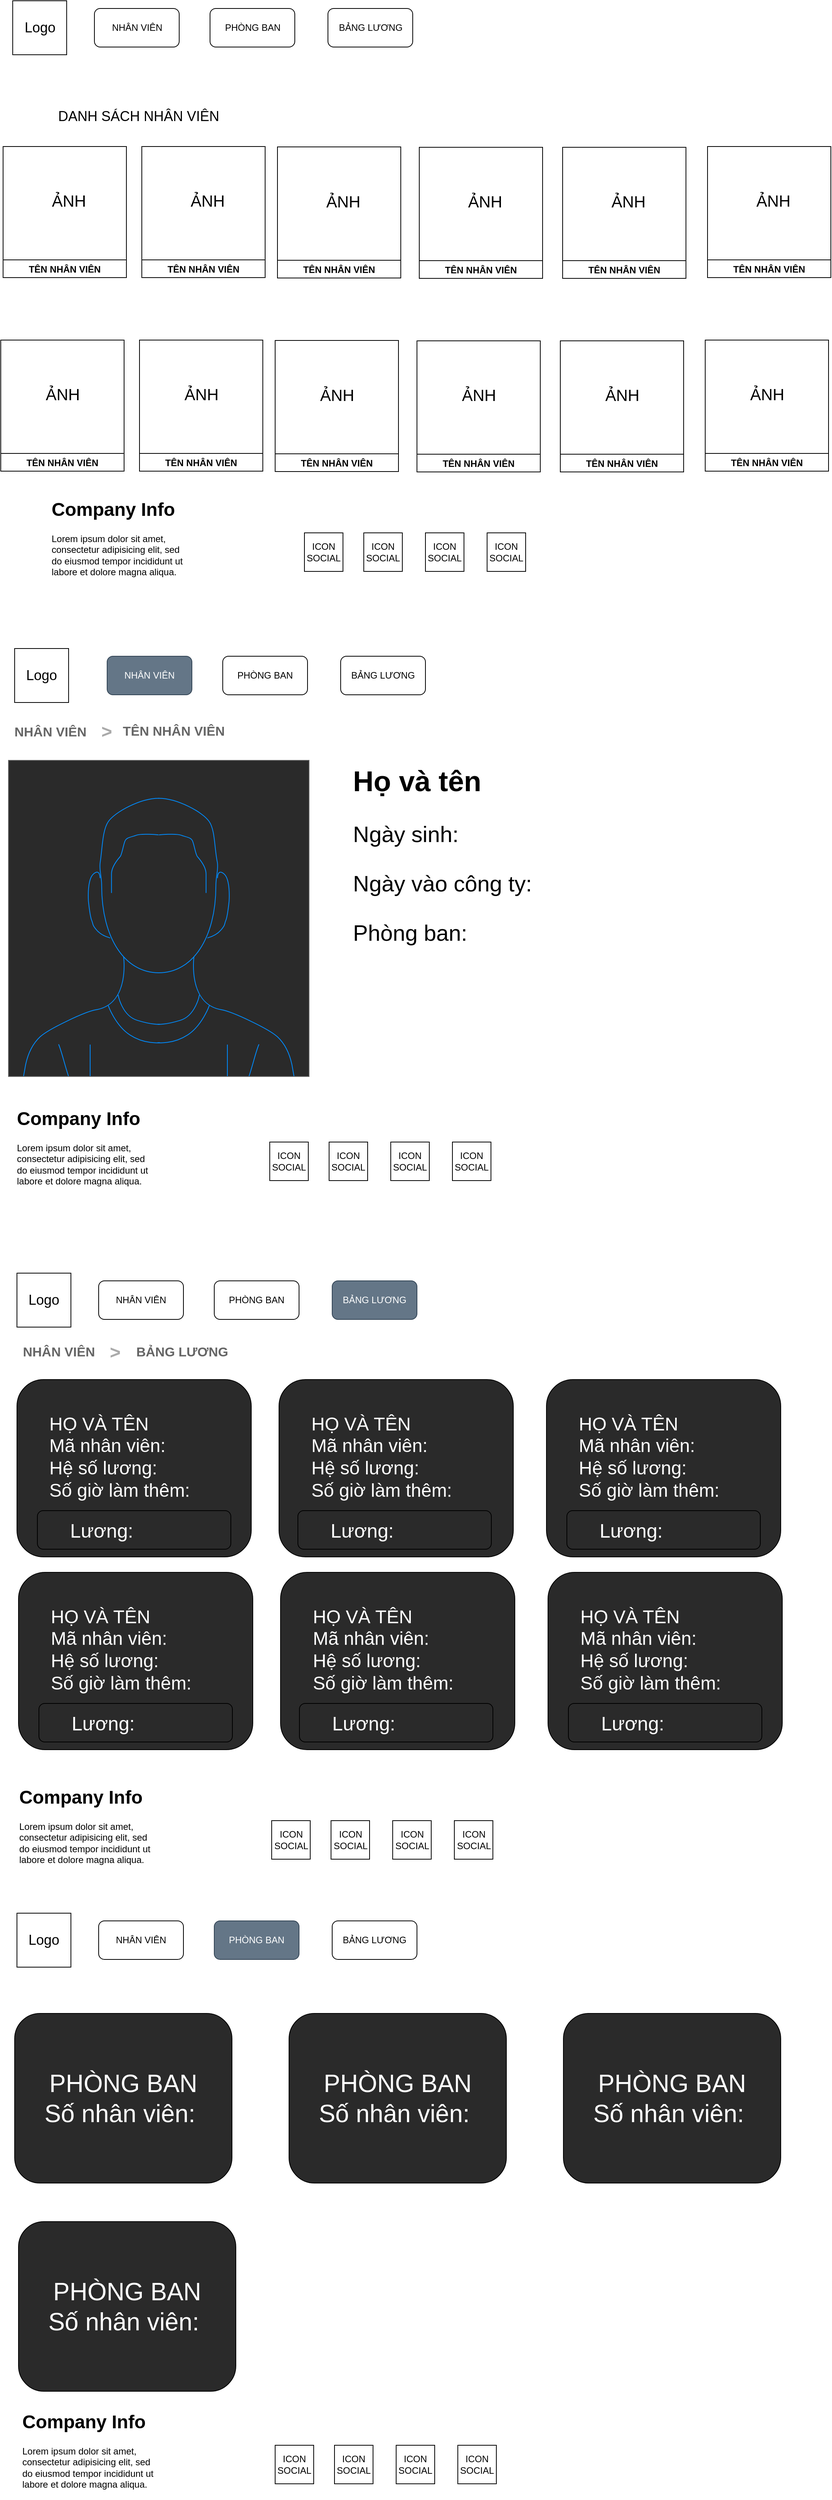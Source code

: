<mxfile>
    <diagram id="HwtfOQL0u1bnhepvhA12" name="Page-1">
        <mxGraphModel dx="1778" dy="1060" grid="1" gridSize="10" guides="1" tooltips="1" connect="1" arrows="1" fold="1" page="1" pageScale="1" pageWidth="1169" pageHeight="827" math="0" shadow="0">
            <root>
                <mxCell id="0"/>
                <mxCell id="1" parent="0"/>
                <mxCell id="3" value="&lt;font style=&quot;font-size: 18px&quot;&gt;Logo&lt;/font&gt;" style="whiteSpace=wrap;html=1;aspect=fixed;" parent="1" vertex="1">
                    <mxGeometry x="75.5" y="40" width="70" height="70" as="geometry"/>
                </mxCell>
                <mxCell id="6" value="NHÂN VIÊN" style="rounded=1;whiteSpace=wrap;html=1;" parent="1" vertex="1">
                    <mxGeometry x="181.5" y="50" width="110" height="50" as="geometry"/>
                </mxCell>
                <mxCell id="7" value="PHÒNG BAN" style="rounded=1;whiteSpace=wrap;html=1;" parent="1" vertex="1">
                    <mxGeometry x="331.5" y="50" width="110" height="50" as="geometry"/>
                </mxCell>
                <mxCell id="13" value="BẢNG LƯƠNG" style="rounded=1;whiteSpace=wrap;html=1;" parent="1" vertex="1">
                    <mxGeometry x="484.5" y="50" width="110" height="50" as="geometry"/>
                </mxCell>
                <mxCell id="15" value="&lt;font style=&quot;font-size: 18px&quot;&gt;DANH SÁCH NHÂN VIÊN&lt;/font&gt;" style="text;html=1;strokeColor=none;fillColor=none;align=center;verticalAlign=middle;whiteSpace=wrap;rounded=0;" parent="1" vertex="1">
                    <mxGeometry x="109" y="180" width="260" height="20" as="geometry"/>
                </mxCell>
                <mxCell id="19" value="TÊN NHÂN VIÊN" style="swimlane;direction=west;" parent="1" vertex="1">
                    <mxGeometry x="63" y="229" width="160" height="170" as="geometry"/>
                </mxCell>
                <mxCell id="20" value="&lt;font style=&quot;font-size: 21px&quot;&gt;ẢNH&lt;/font&gt;" style="text;html=1;align=center;verticalAlign=middle;resizable=0;points=[];autosize=1;strokeColor=none;" parent="19" vertex="1">
                    <mxGeometry x="55" y="60" width="60" height="20" as="geometry"/>
                </mxCell>
                <mxCell id="49" value="ICON SOCIAL" style="whiteSpace=wrap;html=1;aspect=fixed;" parent="1" vertex="1">
                    <mxGeometry x="691" y="730" width="50" height="50" as="geometry"/>
                </mxCell>
                <mxCell id="50" value="ICON SOCIAL" style="whiteSpace=wrap;html=1;aspect=fixed;" parent="1" vertex="1">
                    <mxGeometry x="454" y="730" width="50" height="50" as="geometry"/>
                </mxCell>
                <mxCell id="53" value="ICON SOCIAL" style="whiteSpace=wrap;html=1;aspect=fixed;" parent="1" vertex="1">
                    <mxGeometry x="531" y="730" width="50" height="50" as="geometry"/>
                </mxCell>
                <mxCell id="55" value="ICON SOCIAL" style="whiteSpace=wrap;html=1;aspect=fixed;" parent="1" vertex="1">
                    <mxGeometry x="611" y="730" width="50" height="50" as="geometry"/>
                </mxCell>
                <mxCell id="64" value="&lt;h1&gt;Company Info&lt;/h1&gt;&lt;p&gt;Lorem ipsum dolor sit amet, consectetur adipisicing elit, sed do eiusmod tempor incididunt ut labore et dolore magna aliqua.&lt;/p&gt;" style="text;html=1;strokeColor=none;fillColor=none;spacing=5;spacingTop=-20;whiteSpace=wrap;overflow=hidden;rounded=0;" parent="1" vertex="1">
                    <mxGeometry x="121" y="680" width="190" height="120" as="geometry"/>
                </mxCell>
                <mxCell id="178" value="TÊN NHÂN VIÊN" style="swimlane;direction=west;" parent="1" vertex="1">
                    <mxGeometry x="60" y="480" width="160" height="170" as="geometry"/>
                </mxCell>
                <mxCell id="179" value="&lt;font style=&quot;font-size: 21px&quot;&gt;ẢNH&lt;/font&gt;" style="text;html=1;align=center;verticalAlign=middle;resizable=0;points=[];autosize=1;strokeColor=none;" parent="178" vertex="1">
                    <mxGeometry x="50" y="60" width="60" height="20" as="geometry"/>
                </mxCell>
                <mxCell id="224" value="TÊN NHÂN VIÊN" style="swimlane;direction=west;" parent="1" vertex="1">
                    <mxGeometry x="243" y="229" width="160" height="170" as="geometry"/>
                </mxCell>
                <mxCell id="225" value="&lt;font style=&quot;font-size: 21px&quot;&gt;ẢNH&lt;/font&gt;" style="text;html=1;align=center;verticalAlign=middle;resizable=0;points=[];autosize=1;strokeColor=none;" parent="224" vertex="1">
                    <mxGeometry x="55" y="60" width="60" height="20" as="geometry"/>
                </mxCell>
                <mxCell id="226" value="TÊN NHÂN VIÊN" style="swimlane;direction=west;" parent="1" vertex="1">
                    <mxGeometry x="240" y="480" width="160" height="170" as="geometry"/>
                </mxCell>
                <mxCell id="227" value="&lt;font style=&quot;font-size: 21px&quot;&gt;ẢNH&lt;/font&gt;" style="text;html=1;align=center;verticalAlign=middle;resizable=0;points=[];autosize=1;strokeColor=none;" parent="226" vertex="1">
                    <mxGeometry x="50" y="60" width="60" height="20" as="geometry"/>
                </mxCell>
                <mxCell id="236" value="TÊN NHÂN VIÊN" style="swimlane;direction=west;" parent="1" vertex="1">
                    <mxGeometry x="419" y="229.5" width="160" height="170" as="geometry"/>
                </mxCell>
                <mxCell id="237" value="&lt;font style=&quot;font-size: 21px&quot;&gt;ẢNH&lt;/font&gt;" style="text;html=1;align=center;verticalAlign=middle;resizable=0;points=[];autosize=1;strokeColor=none;" parent="236" vertex="1">
                    <mxGeometry x="55" y="60" width="60" height="20" as="geometry"/>
                </mxCell>
                <mxCell id="238" value="TÊN NHÂN VIÊN" style="swimlane;direction=west;" parent="1" vertex="1">
                    <mxGeometry x="416" y="480.5" width="160" height="170" as="geometry"/>
                </mxCell>
                <mxCell id="239" value="&lt;font style=&quot;font-size: 21px&quot;&gt;ẢNH&lt;/font&gt;" style="text;html=1;align=center;verticalAlign=middle;resizable=0;points=[];autosize=1;strokeColor=none;" parent="238" vertex="1">
                    <mxGeometry x="50" y="60" width="60" height="20" as="geometry"/>
                </mxCell>
                <mxCell id="248" value="TÊN NHÂN VIÊN" style="swimlane;direction=west;" parent="1" vertex="1">
                    <mxGeometry x="603" y="230" width="160" height="170" as="geometry"/>
                </mxCell>
                <mxCell id="249" value="&lt;font style=&quot;font-size: 21px&quot;&gt;ẢNH&lt;/font&gt;" style="text;html=1;align=center;verticalAlign=middle;resizable=0;points=[];autosize=1;strokeColor=none;" parent="248" vertex="1">
                    <mxGeometry x="55" y="60" width="60" height="20" as="geometry"/>
                </mxCell>
                <mxCell id="250" value="TÊN NHÂN VIÊN" style="swimlane;direction=west;" parent="1" vertex="1">
                    <mxGeometry x="600" y="481" width="160" height="170" as="geometry"/>
                </mxCell>
                <mxCell id="251" value="&lt;font style=&quot;font-size: 21px&quot;&gt;ẢNH&lt;/font&gt;" style="text;html=1;align=center;verticalAlign=middle;resizable=0;points=[];autosize=1;strokeColor=none;" parent="250" vertex="1">
                    <mxGeometry x="50" y="60" width="60" height="20" as="geometry"/>
                </mxCell>
                <mxCell id="254" value="TÊN NHÂN VIÊN" style="swimlane;direction=west;" parent="1" vertex="1">
                    <mxGeometry x="789" y="230" width="160" height="170" as="geometry"/>
                </mxCell>
                <mxCell id="255" value="&lt;font style=&quot;font-size: 21px&quot;&gt;ẢNH&lt;/font&gt;" style="text;html=1;align=center;verticalAlign=middle;resizable=0;points=[];autosize=1;strokeColor=none;" parent="254" vertex="1">
                    <mxGeometry x="55" y="60" width="60" height="20" as="geometry"/>
                </mxCell>
                <mxCell id="256" value="TÊN NHÂN VIÊN" style="swimlane;direction=west;" parent="1" vertex="1">
                    <mxGeometry x="786" y="481" width="160" height="170" as="geometry"/>
                </mxCell>
                <mxCell id="257" value="&lt;font style=&quot;font-size: 21px&quot;&gt;ẢNH&lt;/font&gt;" style="text;html=1;align=center;verticalAlign=middle;resizable=0;points=[];autosize=1;strokeColor=none;" parent="256" vertex="1">
                    <mxGeometry x="50" y="60" width="60" height="20" as="geometry"/>
                </mxCell>
                <mxCell id="260" value="TÊN NHÂN VIÊN" style="swimlane;direction=west;" parent="1" vertex="1">
                    <mxGeometry x="977" y="229" width="160" height="170" as="geometry"/>
                </mxCell>
                <mxCell id="261" value="&lt;font style=&quot;font-size: 21px&quot;&gt;ẢNH&lt;/font&gt;" style="text;html=1;align=center;verticalAlign=middle;resizable=0;points=[];autosize=1;strokeColor=none;" parent="260" vertex="1">
                    <mxGeometry x="55" y="60" width="60" height="20" as="geometry"/>
                </mxCell>
                <mxCell id="262" value="TÊN NHÂN VIÊN" style="swimlane;direction=west;" parent="1" vertex="1">
                    <mxGeometry x="974" y="480" width="160" height="170" as="geometry"/>
                </mxCell>
                <mxCell id="263" value="&lt;font style=&quot;font-size: 21px&quot;&gt;ẢNH&lt;/font&gt;" style="text;html=1;align=center;verticalAlign=middle;resizable=0;points=[];autosize=1;strokeColor=none;" parent="262" vertex="1">
                    <mxGeometry x="50" y="60" width="60" height="20" as="geometry"/>
                </mxCell>
                <mxCell id="315" value="&lt;font style=&quot;font-size: 18px&quot;&gt;Logo&lt;/font&gt;" style="whiteSpace=wrap;html=1;aspect=fixed;" parent="1" vertex="1">
                    <mxGeometry x="78" y="880" width="70" height="70" as="geometry"/>
                </mxCell>
                <mxCell id="318" value="NHÂN VIÊN" style="rounded=1;whiteSpace=wrap;html=1;fillColor=#647687;strokeColor=#314354;fontColor=#ffffff;" parent="1" vertex="1">
                    <mxGeometry x="198" y="890" width="110" height="50" as="geometry"/>
                </mxCell>
                <mxCell id="320" value="PHÒNG BAN" style="rounded=1;whiteSpace=wrap;html=1;" parent="1" vertex="1">
                    <mxGeometry x="348" y="890" width="110" height="50" as="geometry"/>
                </mxCell>
                <mxCell id="321" value="BẢNG LƯƠNG" style="rounded=1;whiteSpace=wrap;html=1;" parent="1" vertex="1">
                    <mxGeometry x="501" y="890" width="110" height="50" as="geometry"/>
                </mxCell>
                <mxCell id="325" value="ICON SOCIAL" style="whiteSpace=wrap;html=1;aspect=fixed;" parent="1" vertex="1">
                    <mxGeometry x="646" y="1520" width="50" height="50" as="geometry"/>
                </mxCell>
                <mxCell id="326" value="ICON SOCIAL" style="whiteSpace=wrap;html=1;aspect=fixed;" parent="1" vertex="1">
                    <mxGeometry x="409" y="1520" width="50" height="50" as="geometry"/>
                </mxCell>
                <mxCell id="327" value="ICON SOCIAL" style="whiteSpace=wrap;html=1;aspect=fixed;" parent="1" vertex="1">
                    <mxGeometry x="486" y="1520" width="50" height="50" as="geometry"/>
                </mxCell>
                <mxCell id="328" value="ICON SOCIAL" style="whiteSpace=wrap;html=1;aspect=fixed;" parent="1" vertex="1">
                    <mxGeometry x="566" y="1520" width="50" height="50" as="geometry"/>
                </mxCell>
                <mxCell id="329" value="&lt;h1&gt;Company Info&lt;/h1&gt;&lt;p&gt;Lorem ipsum dolor sit amet, consectetur adipisicing elit, sed do eiusmod tempor incididunt ut labore et dolore magna aliqua.&lt;/p&gt;" style="text;html=1;strokeColor=none;fillColor=none;spacing=5;spacingTop=-20;whiteSpace=wrap;overflow=hidden;rounded=0;" parent="1" vertex="1">
                    <mxGeometry x="76" y="1470" width="190" height="120" as="geometry"/>
                </mxCell>
                <mxCell id="364" value="" style="verticalLabelPosition=bottom;shadow=0;dashed=0;align=center;html=1;verticalAlign=top;strokeWidth=1;shape=mxgraph.mockup.containers.userMale;strokeColor=#666666;strokeColor2=#008cff;fillColor=#2A2A2A;" parent="1" vertex="1">
                    <mxGeometry x="70" y="1025" width="390" height="410" as="geometry"/>
                </mxCell>
                <mxCell id="365" value="&lt;h1&gt;&lt;font style=&quot;font-size: 37px&quot;&gt;Họ và tên&lt;/font&gt;&lt;/h1&gt;&lt;p style=&quot;font-size: 29px&quot;&gt;&lt;font style=&quot;font-size: 29px&quot;&gt;Ngày sinh:&lt;/font&gt;&lt;/p&gt;&lt;p style=&quot;font-size: 29px&quot;&gt;&lt;font style=&quot;font-size: 29px&quot;&gt;Ngày vào công ty:&lt;/font&gt;&lt;/p&gt;&lt;p style=&quot;font-size: 29px&quot;&gt;&lt;font style=&quot;font-size: 29px&quot;&gt;Phòng ban:&lt;/font&gt;&lt;/p&gt;&lt;p style=&quot;font-size: 29px&quot;&gt;&lt;br&gt;&lt;/p&gt;" style="text;html=1;strokeColor=none;fillColor=none;spacing=5;spacingTop=-20;whiteSpace=wrap;overflow=hidden;rounded=0;" parent="1" vertex="1">
                    <mxGeometry x="512" y="1025" width="327" height="500" as="geometry"/>
                </mxCell>
                <mxCell id="411" value="&lt;font style=&quot;font-size: 18px&quot;&gt;Logo&lt;/font&gt;" style="whiteSpace=wrap;html=1;aspect=fixed;" parent="1" vertex="1">
                    <mxGeometry x="81" y="1690" width="70" height="70" as="geometry"/>
                </mxCell>
                <mxCell id="412" value="NHÂN VIÊN" style="rounded=1;whiteSpace=wrap;html=1;" parent="1" vertex="1">
                    <mxGeometry x="187" y="1700" width="110" height="50" as="geometry"/>
                </mxCell>
                <mxCell id="413" value="PHÒNG BAN" style="rounded=1;whiteSpace=wrap;html=1;" parent="1" vertex="1">
                    <mxGeometry x="337" y="1700" width="110" height="50" as="geometry"/>
                </mxCell>
                <mxCell id="414" value="BẢNG LƯƠNG" style="rounded=1;whiteSpace=wrap;html=1;fillColor=#647687;strokeColor=#314354;fontColor=#ffffff;" parent="1" vertex="1">
                    <mxGeometry x="490" y="1700" width="110" height="50" as="geometry"/>
                </mxCell>
                <mxCell id="418" value="ICON SOCIAL" style="whiteSpace=wrap;html=1;aspect=fixed;" parent="1" vertex="1">
                    <mxGeometry x="648.5" y="2400" width="50" height="50" as="geometry"/>
                </mxCell>
                <mxCell id="419" value="ICON SOCIAL" style="whiteSpace=wrap;html=1;aspect=fixed;" parent="1" vertex="1">
                    <mxGeometry x="411.5" y="2400" width="50" height="50" as="geometry"/>
                </mxCell>
                <mxCell id="420" value="ICON SOCIAL" style="whiteSpace=wrap;html=1;aspect=fixed;" parent="1" vertex="1">
                    <mxGeometry x="488.5" y="2400" width="50" height="50" as="geometry"/>
                </mxCell>
                <mxCell id="421" value="ICON SOCIAL" style="whiteSpace=wrap;html=1;aspect=fixed;" parent="1" vertex="1">
                    <mxGeometry x="568.5" y="2400" width="50" height="50" as="geometry"/>
                </mxCell>
                <mxCell id="422" value="&lt;h1&gt;Company Info&lt;/h1&gt;&lt;p&gt;Lorem ipsum dolor sit amet, consectetur adipisicing elit, sed do eiusmod tempor incididunt ut labore et dolore magna aliqua.&lt;/p&gt;" style="text;html=1;strokeColor=none;fillColor=none;spacing=5;spacingTop=-20;whiteSpace=wrap;overflow=hidden;rounded=0;" parent="1" vertex="1">
                    <mxGeometry x="78.5" y="2350" width="190" height="120" as="geometry"/>
                </mxCell>
                <mxCell id="493" value="NHÂN VIÊN" style="strokeWidth=1;shadow=0;dashed=0;align=center;html=1;shape=mxgraph.mockup.navigation.anchor;fontSize=17;fontColor=#666666;fontStyle=1;fillColor=#2A2A2A;" parent="1" vertex="1">
                    <mxGeometry x="70" y="975" width="107" height="28" as="geometry"/>
                </mxCell>
                <mxCell id="495" value="TÊN NHÂN VIÊN" style="strokeWidth=1;shadow=0;dashed=0;align=center;html=1;shape=mxgraph.mockup.navigation.anchor;fontSize=17;fontColor=#666666;fontStyle=1;fillColor=#2A2A2A;" parent="1" vertex="1">
                    <mxGeometry x="150" y="973" width="267" height="30" as="geometry"/>
                </mxCell>
                <mxCell id="496" value="&gt;" style="strokeWidth=1;shadow=0;dashed=0;align=center;html=1;shape=mxgraph.mockup.navigation.anchor;fontSize=24;fontColor=#aaaaaa;fontStyle=1;fillColor=#2A2A2A;" parent="1" vertex="1">
                    <mxGeometry x="187" y="973" width="20" height="30" as="geometry"/>
                </mxCell>
                <mxCell id="500" value="NHÂN VIÊN" style="strokeWidth=1;shadow=0;dashed=0;align=center;html=1;shape=mxgraph.mockup.navigation.anchor;fontSize=17;fontColor=#666666;fontStyle=1;fillColor=#2A2A2A;" parent="1" vertex="1">
                    <mxGeometry x="81" y="1778" width="107" height="30" as="geometry"/>
                </mxCell>
                <mxCell id="501" value="BẢNG LƯƠNG" style="strokeWidth=1;shadow=0;dashed=0;align=center;html=1;shape=mxgraph.mockup.navigation.anchor;fontSize=17;fontColor=#666666;fontStyle=1;fillColor=#2A2A2A;" parent="1" vertex="1">
                    <mxGeometry x="161" y="1778" width="267" height="30" as="geometry"/>
                </mxCell>
                <mxCell id="502" value="&gt;" style="strokeWidth=1;shadow=0;dashed=0;align=center;html=1;shape=mxgraph.mockup.navigation.anchor;fontSize=24;fontColor=#aaaaaa;fontStyle=1;fillColor=#2A2A2A;" parent="1" vertex="1">
                    <mxGeometry x="198" y="1778" width="20" height="30" as="geometry"/>
                </mxCell>
                <mxCell id="503" value="&lt;font style=&quot;font-size: 18px&quot;&gt;Logo&lt;/font&gt;" style="whiteSpace=wrap;html=1;aspect=fixed;" parent="1" vertex="1">
                    <mxGeometry x="81" y="2520" width="70" height="70" as="geometry"/>
                </mxCell>
                <mxCell id="504" value="NHÂN VIÊN" style="rounded=1;whiteSpace=wrap;html=1;" parent="1" vertex="1">
                    <mxGeometry x="187" y="2530" width="110" height="50" as="geometry"/>
                </mxCell>
                <mxCell id="505" value="PHÒNG BAN" style="rounded=1;whiteSpace=wrap;html=1;fillColor=#647687;strokeColor=#314354;fontColor=#ffffff;" parent="1" vertex="1">
                    <mxGeometry x="337" y="2530" width="110" height="50" as="geometry"/>
                </mxCell>
                <mxCell id="506" value="BẢNG LƯƠNG" style="rounded=1;whiteSpace=wrap;html=1;" parent="1" vertex="1">
                    <mxGeometry x="490" y="2530" width="110" height="50" as="geometry"/>
                </mxCell>
                <mxCell id="507" value="ICON SOCIAL" style="whiteSpace=wrap;html=1;aspect=fixed;" parent="1" vertex="1">
                    <mxGeometry x="653" y="3210" width="50" height="50" as="geometry"/>
                </mxCell>
                <mxCell id="508" value="ICON SOCIAL" style="whiteSpace=wrap;html=1;aspect=fixed;" parent="1" vertex="1">
                    <mxGeometry x="416" y="3210" width="50" height="50" as="geometry"/>
                </mxCell>
                <mxCell id="509" value="ICON SOCIAL" style="whiteSpace=wrap;html=1;aspect=fixed;" parent="1" vertex="1">
                    <mxGeometry x="493" y="3210" width="50" height="50" as="geometry"/>
                </mxCell>
                <mxCell id="510" value="ICON SOCIAL" style="whiteSpace=wrap;html=1;aspect=fixed;" parent="1" vertex="1">
                    <mxGeometry x="573" y="3210" width="50" height="50" as="geometry"/>
                </mxCell>
                <mxCell id="511" value="&lt;h1&gt;Company Info&lt;/h1&gt;&lt;p&gt;Lorem ipsum dolor sit amet, consectetur adipisicing elit, sed do eiusmod tempor incididunt ut labore et dolore magna aliqua.&lt;/p&gt;" style="text;html=1;strokeColor=none;fillColor=none;spacing=5;spacingTop=-20;whiteSpace=wrap;overflow=hidden;rounded=0;" parent="1" vertex="1">
                    <mxGeometry x="83" y="3160" width="190" height="120" as="geometry"/>
                </mxCell>
                <mxCell id="522" value="&lt;font style=&quot;font-size: 32px&quot; color=&quot;#ffffff&quot;&gt;PHÒNG BAN &lt;br&gt;Số nhân viên:&amp;nbsp;&lt;br&gt;&lt;/font&gt;" style="rounded=1;whiteSpace=wrap;html=1;fillColor=#2A2A2A;fontColor=#F0F0F0;" parent="1" vertex="1">
                    <mxGeometry x="78" y="2650" width="282" height="220" as="geometry"/>
                </mxCell>
                <mxCell id="529" value="&lt;blockquote style=&quot;margin: 0 0 0 40px ; border: none ; padding: 0px&quot;&gt;&lt;font color=&quot;#ffffff&quot;&gt;&lt;font style=&quot;font-size: 24px&quot;&gt;HỌ VÀ TÊN&lt;br&gt;&lt;/font&gt;&lt;font style=&quot;font-size: 24px&quot;&gt;Mã nhân viên:&lt;br&gt;&lt;/font&gt;&lt;font style=&quot;font-size: 24px&quot;&gt;Hệ số lương:&lt;br&gt;&lt;/font&gt;&lt;font style=&quot;font-size: 24px&quot;&gt;Số giờ làm thêm:&lt;/font&gt;&lt;/font&gt;&lt;/blockquote&gt;&lt;font style=&quot;font-size: 24px&quot;&gt;&lt;br&gt;&lt;/font&gt;" style="rounded=1;whiteSpace=wrap;html=1;fillColor=#2A2A2A;align=left;" parent="1" vertex="1">
                    <mxGeometry x="81" y="1828" width="304" height="230" as="geometry"/>
                </mxCell>
                <mxCell id="531" value="&lt;blockquote style=&quot;margin: 0 0 0 40px ; border: none ; padding: 0px&quot;&gt;&lt;font style=&quot;font-size: 25px&quot; color=&quot;#ffffff&quot;&gt;Lương:&lt;/font&gt;&lt;/blockquote&gt;" style="rounded=1;whiteSpace=wrap;html=1;fillColor=#2A2A2A;align=left;" parent="1" vertex="1">
                    <mxGeometry x="107.5" y="1998" width="251" height="50" as="geometry"/>
                </mxCell>
                <mxCell id="553" value="&lt;blockquote style=&quot;margin: 0 0 0 40px ; border: none ; padding: 0px&quot;&gt;&lt;font color=&quot;#ffffff&quot;&gt;&lt;font style=&quot;font-size: 24px&quot;&gt;HỌ VÀ TÊN&lt;br&gt;&lt;/font&gt;&lt;font style=&quot;font-size: 24px&quot;&gt;Mã nhân viên:&lt;br&gt;&lt;/font&gt;&lt;font style=&quot;font-size: 24px&quot;&gt;Hệ số lương:&lt;br&gt;&lt;/font&gt;&lt;font style=&quot;font-size: 24px&quot;&gt;Số giờ làm thêm:&lt;/font&gt;&lt;/font&gt;&lt;/blockquote&gt;&lt;font style=&quot;font-size: 24px&quot;&gt;&lt;br&gt;&lt;/font&gt;" style="rounded=1;whiteSpace=wrap;html=1;fillColor=#2A2A2A;align=left;" vertex="1" parent="1">
                    <mxGeometry x="421" y="1828" width="304" height="230" as="geometry"/>
                </mxCell>
                <mxCell id="555" value="&lt;blockquote style=&quot;margin: 0 0 0 40px ; border: none ; padding: 0px&quot;&gt;&lt;font color=&quot;#ffffff&quot;&gt;&lt;font style=&quot;font-size: 24px&quot;&gt;HỌ VÀ TÊN&lt;br&gt;&lt;/font&gt;&lt;font style=&quot;font-size: 24px&quot;&gt;Mã nhân viên:&lt;br&gt;&lt;/font&gt;&lt;font style=&quot;font-size: 24px&quot;&gt;Hệ số lương:&lt;br&gt;&lt;/font&gt;&lt;font style=&quot;font-size: 24px&quot;&gt;Số giờ làm thêm:&lt;/font&gt;&lt;/font&gt;&lt;/blockquote&gt;&lt;font style=&quot;font-size: 24px&quot;&gt;&lt;br&gt;&lt;/font&gt;" style="rounded=1;whiteSpace=wrap;html=1;fillColor=#2A2A2A;align=left;" vertex="1" parent="1">
                    <mxGeometry x="768" y="1828" width="304" height="230" as="geometry"/>
                </mxCell>
                <mxCell id="558" value="&lt;blockquote style=&quot;margin: 0 0 0 40px ; border: none ; padding: 0px&quot;&gt;&lt;font style=&quot;font-size: 25px&quot; color=&quot;#ffffff&quot;&gt;Lương:&lt;/font&gt;&lt;/blockquote&gt;" style="rounded=1;whiteSpace=wrap;html=1;fillColor=#2A2A2A;align=left;" vertex="1" parent="1">
                    <mxGeometry x="445.5" y="1998" width="251" height="50" as="geometry"/>
                </mxCell>
                <mxCell id="559" value="&lt;blockquote style=&quot;margin: 0 0 0 40px ; border: none ; padding: 0px&quot;&gt;&lt;font style=&quot;font-size: 25px&quot; color=&quot;#ffffff&quot;&gt;Lương:&lt;/font&gt;&lt;/blockquote&gt;" style="rounded=1;whiteSpace=wrap;html=1;fillColor=#2A2A2A;align=left;" vertex="1" parent="1">
                    <mxGeometry x="794.5" y="1998" width="251" height="50" as="geometry"/>
                </mxCell>
                <mxCell id="560" value="&lt;blockquote style=&quot;margin: 0 0 0 40px ; border: none ; padding: 0px&quot;&gt;&lt;font color=&quot;#ffffff&quot;&gt;&lt;font style=&quot;font-size: 24px&quot;&gt;HỌ VÀ TÊN&lt;br&gt;&lt;/font&gt;&lt;font style=&quot;font-size: 24px&quot;&gt;Mã nhân viên:&lt;br&gt;&lt;/font&gt;&lt;font style=&quot;font-size: 24px&quot;&gt;Hệ số lương:&lt;br&gt;&lt;/font&gt;&lt;font style=&quot;font-size: 24px&quot;&gt;Số giờ làm thêm:&lt;/font&gt;&lt;/font&gt;&lt;/blockquote&gt;&lt;font style=&quot;font-size: 24px&quot;&gt;&lt;br&gt;&lt;/font&gt;" style="rounded=1;whiteSpace=wrap;html=1;fillColor=#2A2A2A;align=left;" vertex="1" parent="1">
                    <mxGeometry x="83" y="2078" width="304" height="230" as="geometry"/>
                </mxCell>
                <mxCell id="561" value="&lt;blockquote style=&quot;margin: 0 0 0 40px ; border: none ; padding: 0px&quot;&gt;&lt;font style=&quot;font-size: 25px&quot; color=&quot;#ffffff&quot;&gt;Lương:&lt;/font&gt;&lt;/blockquote&gt;" style="rounded=1;whiteSpace=wrap;html=1;fillColor=#2A2A2A;align=left;" vertex="1" parent="1">
                    <mxGeometry x="109.5" y="2248" width="251" height="50" as="geometry"/>
                </mxCell>
                <mxCell id="562" value="&lt;blockquote style=&quot;margin: 0 0 0 40px ; border: none ; padding: 0px&quot;&gt;&lt;font color=&quot;#ffffff&quot;&gt;&lt;font style=&quot;font-size: 24px&quot;&gt;HỌ VÀ TÊN&lt;br&gt;&lt;/font&gt;&lt;font style=&quot;font-size: 24px&quot;&gt;Mã nhân viên:&lt;br&gt;&lt;/font&gt;&lt;font style=&quot;font-size: 24px&quot;&gt;Hệ số lương:&lt;br&gt;&lt;/font&gt;&lt;font style=&quot;font-size: 24px&quot;&gt;Số giờ làm thêm:&lt;/font&gt;&lt;/font&gt;&lt;/blockquote&gt;&lt;font style=&quot;font-size: 24px&quot;&gt;&lt;br&gt;&lt;/font&gt;" style="rounded=1;whiteSpace=wrap;html=1;fillColor=#2A2A2A;align=left;" vertex="1" parent="1">
                    <mxGeometry x="423" y="2078" width="304" height="230" as="geometry"/>
                </mxCell>
                <mxCell id="563" value="&lt;blockquote style=&quot;margin: 0 0 0 40px ; border: none ; padding: 0px&quot;&gt;&lt;font color=&quot;#ffffff&quot;&gt;&lt;font style=&quot;font-size: 24px&quot;&gt;HỌ VÀ TÊN&lt;br&gt;&lt;/font&gt;&lt;font style=&quot;font-size: 24px&quot;&gt;Mã nhân viên:&lt;br&gt;&lt;/font&gt;&lt;font style=&quot;font-size: 24px&quot;&gt;Hệ số lương:&lt;br&gt;&lt;/font&gt;&lt;font style=&quot;font-size: 24px&quot;&gt;Số giờ làm thêm:&lt;/font&gt;&lt;/font&gt;&lt;/blockquote&gt;&lt;font style=&quot;font-size: 24px&quot;&gt;&lt;br&gt;&lt;/font&gt;" style="rounded=1;whiteSpace=wrap;html=1;fillColor=#2A2A2A;align=left;" vertex="1" parent="1">
                    <mxGeometry x="770" y="2078" width="304" height="230" as="geometry"/>
                </mxCell>
                <mxCell id="564" value="&lt;blockquote style=&quot;margin: 0 0 0 40px ; border: none ; padding: 0px&quot;&gt;&lt;font style=&quot;font-size: 25px&quot; color=&quot;#ffffff&quot;&gt;Lương:&lt;/font&gt;&lt;/blockquote&gt;" style="rounded=1;whiteSpace=wrap;html=1;fillColor=#2A2A2A;align=left;" vertex="1" parent="1">
                    <mxGeometry x="447.5" y="2248" width="251" height="50" as="geometry"/>
                </mxCell>
                <mxCell id="565" value="&lt;blockquote style=&quot;margin: 0 0 0 40px ; border: none ; padding: 0px&quot;&gt;&lt;font style=&quot;font-size: 25px&quot; color=&quot;#ffffff&quot;&gt;Lương:&lt;/font&gt;&lt;/blockquote&gt;" style="rounded=1;whiteSpace=wrap;html=1;fillColor=#2A2A2A;align=left;" vertex="1" parent="1">
                    <mxGeometry x="796.5" y="2248" width="251" height="50" as="geometry"/>
                </mxCell>
                <mxCell id="566" value="&lt;span style=&quot;color: rgb(255 , 255 , 255) ; font-size: 32px&quot;&gt;PHÒNG BAN &lt;br&gt;&lt;/span&gt;&lt;span style=&quot;color: rgb(255 , 255 , 255) ; font-size: 32px&quot;&gt;Số nhân viên:&amp;nbsp;&lt;/span&gt;&lt;font style=&quot;font-size: 32px&quot; color=&quot;#ffffff&quot;&gt;&lt;br&gt;&lt;/font&gt;" style="rounded=1;whiteSpace=wrap;html=1;fillColor=#2A2A2A;fontColor=#F0F0F0;" vertex="1" parent="1">
                    <mxGeometry x="434" y="2650" width="282" height="220" as="geometry"/>
                </mxCell>
                <mxCell id="567" value="&lt;span style=&quot;color: rgb(255 , 255 , 255) ; font-size: 32px&quot;&gt;PHÒNG BAN &lt;br&gt;&lt;/span&gt;&lt;span style=&quot;color: rgb(255 , 255 , 255) ; font-size: 32px&quot;&gt;Số nhân viên:&amp;nbsp;&lt;/span&gt;&lt;font style=&quot;font-size: 32px&quot; color=&quot;#ffffff&quot;&gt;&lt;br&gt;&lt;/font&gt;" style="rounded=1;whiteSpace=wrap;html=1;fillColor=#2A2A2A;fontColor=#F0F0F0;" vertex="1" parent="1">
                    <mxGeometry x="790" y="2650" width="282" height="220" as="geometry"/>
                </mxCell>
                <mxCell id="568" value="&lt;span style=&quot;color: rgb(255 , 255 , 255) ; font-size: 32px&quot;&gt;PHÒNG BAN &lt;br&gt;&lt;/span&gt;&lt;span style=&quot;color: rgb(255 , 255 , 255) ; font-size: 32px&quot;&gt;Số nhân viên:&amp;nbsp;&lt;/span&gt;&lt;font style=&quot;font-size: 32px&quot; color=&quot;#ffffff&quot;&gt;&lt;br&gt;&lt;/font&gt;" style="rounded=1;whiteSpace=wrap;html=1;fillColor=#2A2A2A;fontColor=#F0F0F0;" vertex="1" parent="1">
                    <mxGeometry x="83" y="2920" width="282" height="220" as="geometry"/>
                </mxCell>
            </root>
        </mxGraphModel>
    </diagram>
</mxfile>
